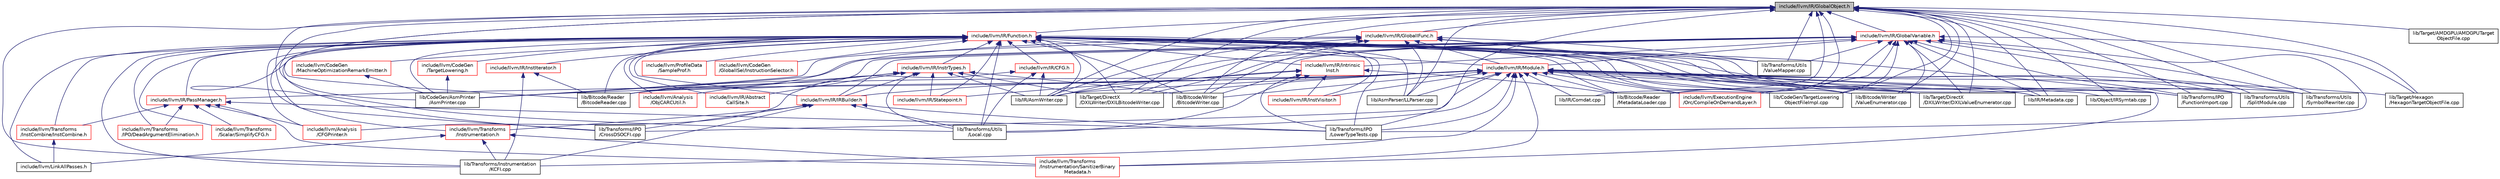 digraph "include/llvm/IR/GlobalObject.h"
{
 // LATEX_PDF_SIZE
  bgcolor="transparent";
  edge [fontname="Helvetica",fontsize="10",labelfontname="Helvetica",labelfontsize="10"];
  node [fontname="Helvetica",fontsize="10",shape=record];
  Node1 [label="include/llvm/IR/GlobalObject.h",height=0.2,width=0.4,color="black", fillcolor="grey75", style="filled", fontcolor="black",tooltip=" "];
  Node1 -> Node2 [dir="back",color="midnightblue",fontsize="10",style="solid",fontname="Helvetica"];
  Node2 [label="include/llvm/IR/Function.h",height=0.2,width=0.4,color="red",URL="$Function_8h.html",tooltip=" "];
  Node2 -> Node3 [dir="back",color="midnightblue",fontsize="10",style="solid",fontname="Helvetica"];
  Node3 [label="include/llvm/Analysis\l/CFGPrinter.h",height=0.2,width=0.4,color="red",URL="$CFGPrinter_8h.html",tooltip=" "];
  Node2 -> Node17 [dir="back",color="midnightblue",fontsize="10",style="solid",fontname="Helvetica"];
  Node17 [label="include/llvm/Analysis\l/ObjCARCUtil.h",height=0.2,width=0.4,color="red",URL="$ObjCARCUtil_8h.html",tooltip=" "];
  Node2 -> Node29 [dir="back",color="midnightblue",fontsize="10",style="solid",fontname="Helvetica"];
  Node29 [label="include/llvm/CodeGen\l/GlobalISel/InstructionSelector.h",height=0.2,width=0.4,color="red",URL="$InstructionSelector_8h.html",tooltip=" "];
  Node2 -> Node238 [dir="back",color="midnightblue",fontsize="10",style="solid",fontname="Helvetica"];
  Node238 [label="include/llvm/CodeGen\l/MachineOptimizationRemarkEmitter.h",height=0.2,width=0.4,color="red",URL="$MachineOptimizationRemarkEmitter_8h.html",tooltip="===- MachineOptimizationRemarkEmitter.h - Opt Diagnostics -*- C++ -*-—===//"];
  Node238 -> Node246 [dir="back",color="midnightblue",fontsize="10",style="solid",fontname="Helvetica"];
  Node246 [label="lib/CodeGen/AsmPrinter\l/AsmPrinter.cpp",height=0.2,width=0.4,color="black",URL="$AsmPrinter_8cpp.html",tooltip=" "];
  Node2 -> Node261 [dir="back",color="midnightblue",fontsize="10",style="solid",fontname="Helvetica"];
  Node261 [label="include/llvm/CodeGen\l/TargetLowering.h",height=0.2,width=0.4,color="red",URL="$TargetLowering_8h.html",tooltip=" "];
  Node261 -> Node246 [dir="back",color="midnightblue",fontsize="10",style="solid",fontname="Helvetica"];
  Node2 -> Node879 [dir="back",color="midnightblue",fontsize="10",style="solid",fontname="Helvetica"];
  Node879 [label="include/llvm/ExecutionEngine\l/Orc/CompileOnDemandLayer.h",height=0.2,width=0.4,color="red",URL="$CompileOnDemandLayer_8h.html",tooltip=" "];
  Node2 -> Node884 [dir="back",color="midnightblue",fontsize="10",style="solid",fontname="Helvetica"];
  Node884 [label="include/llvm/IR/Abstract\lCallSite.h",height=0.2,width=0.4,color="red",URL="$AbstractCallSite_8h.html",tooltip=" "];
  Node2 -> Node895 [dir="back",color="midnightblue",fontsize="10",style="solid",fontname="Helvetica"];
  Node895 [label="include/llvm/IR/CFG.h",height=0.2,width=0.4,color="red",URL="$IR_2CFG_8h.html",tooltip=" "];
  Node895 -> Node3 [dir="back",color="midnightblue",fontsize="10",style="solid",fontname="Helvetica"];
  Node895 -> Node1418 [dir="back",color="midnightblue",fontsize="10",style="solid",fontname="Helvetica"];
  Node1418 [label="lib/IR/AsmWriter.cpp",height=0.2,width=0.4,color="black",URL="$AsmWriter_8cpp.html",tooltip=" "];
  Node895 -> Node1125 [dir="back",color="midnightblue",fontsize="10",style="solid",fontname="Helvetica"];
  Node1125 [label="lib/Transforms/Utils\l/Local.cpp",height=0.2,width=0.4,color="black",URL="$Transforms_2Utils_2Local_8cpp.html",tooltip=" "];
  Node2 -> Node1578 [dir="back",color="midnightblue",fontsize="10",style="solid",fontname="Helvetica"];
  Node1578 [label="include/llvm/IR/InstIterator.h",height=0.2,width=0.4,color="red",URL="$InstIterator_8h.html",tooltip=" "];
  Node1578 -> Node1362 [dir="back",color="midnightblue",fontsize="10",style="solid",fontname="Helvetica"];
  Node1362 [label="lib/Bitcode/Reader\l/BitcodeReader.cpp",height=0.2,width=0.4,color="black",URL="$BitcodeReader_8cpp.html",tooltip=" "];
  Node1578 -> Node1162 [dir="back",color="midnightblue",fontsize="10",style="solid",fontname="Helvetica"];
  Node1162 [label="lib/Transforms/Instrumentation\l/KCFI.cpp",height=0.2,width=0.4,color="black",URL="$KCFI_8cpp.html",tooltip=" "];
  Node2 -> Node1584 [dir="back",color="midnightblue",fontsize="10",style="solid",fontname="Helvetica"];
  Node1584 [label="include/llvm/IR/InstrTypes.h",height=0.2,width=0.4,color="red",URL="$InstrTypes_8h.html",tooltip=" "];
  Node1584 -> Node17 [dir="back",color="midnightblue",fontsize="10",style="solid",fontname="Helvetica"];
  Node1584 -> Node884 [dir="back",color="midnightblue",fontsize="10",style="solid",fontname="Helvetica"];
  Node1584 -> Node1459 [dir="back",color="midnightblue",fontsize="10",style="solid",fontname="Helvetica"];
  Node1459 [label="include/llvm/IR/IRBuilder.h",height=0.2,width=0.4,color="red",URL="$IRBuilder_8h.html",tooltip=" "];
  Node1459 -> Node1463 [dir="back",color="midnightblue",fontsize="10",style="solid",fontname="Helvetica"];
  Node1463 [label="include/llvm/Transforms\l/Instrumentation.h",height=0.2,width=0.4,color="red",URL="$Instrumentation_8h.html",tooltip=" "];
  Node1463 -> Node6 [dir="back",color="midnightblue",fontsize="10",style="solid",fontname="Helvetica"];
  Node6 [label="include/llvm/LinkAllPasses.h",height=0.2,width=0.4,color="black",URL="$LinkAllPasses_8h.html",tooltip=" "];
  Node1463 -> Node1465 [dir="back",color="midnightblue",fontsize="10",style="solid",fontname="Helvetica"];
  Node1465 [label="include/llvm/Transforms\l/Instrumentation/SanitizerBinary\lMetadata.h",height=0.2,width=0.4,color="red",URL="$SanitizerBinaryMetadata_8h.html",tooltip=" "];
  Node1463 -> Node1162 [dir="back",color="midnightblue",fontsize="10",style="solid",fontname="Helvetica"];
  Node1459 -> Node1162 [dir="back",color="midnightblue",fontsize="10",style="solid",fontname="Helvetica"];
  Node1459 -> Node1497 [dir="back",color="midnightblue",fontsize="10",style="solid",fontname="Helvetica"];
  Node1497 [label="lib/Transforms/IPO\l/CrossDSOCFI.cpp",height=0.2,width=0.4,color="black",URL="$CrossDSOCFI_8cpp.html",tooltip=" "];
  Node1459 -> Node1168 [dir="back",color="midnightblue",fontsize="10",style="solid",fontname="Helvetica"];
  Node1168 [label="lib/Transforms/IPO\l/LowerTypeTests.cpp",height=0.2,width=0.4,color="black",URL="$LowerTypeTests_8cpp.html",tooltip=" "];
  Node1459 -> Node1125 [dir="back",color="midnightblue",fontsize="10",style="solid",fontname="Helvetica"];
  Node1584 -> Node1405 [dir="back",color="midnightblue",fontsize="10",style="solid",fontname="Helvetica"];
  Node1405 [label="include/llvm/IR/Statepoint.h",height=0.2,width=0.4,color="red",URL="$Statepoint_8h.html",tooltip=" "];
  Node1584 -> Node1362 [dir="back",color="midnightblue",fontsize="10",style="solid",fontname="Helvetica"];
  Node1584 -> Node1524 [dir="back",color="midnightblue",fontsize="10",style="solid",fontname="Helvetica"];
  Node1524 [label="lib/Bitcode/Writer\l/BitcodeWriter.cpp",height=0.2,width=0.4,color="black",URL="$BitcodeWriter_8cpp.html",tooltip=" "];
  Node1584 -> Node1418 [dir="back",color="midnightblue",fontsize="10",style="solid",fontname="Helvetica"];
  Node1584 -> Node1559 [dir="back",color="midnightblue",fontsize="10",style="solid",fontname="Helvetica"];
  Node1559 [label="lib/Target/DirectX\l/DXILWriter/DXILBitcodeWriter.cpp",height=0.2,width=0.4,color="black",URL="$DXILBitcodeWriter_8cpp.html",tooltip=" "];
  Node1584 -> Node1125 [dir="back",color="midnightblue",fontsize="10",style="solid",fontname="Helvetica"];
  Node2 -> Node1336 [dir="back",color="midnightblue",fontsize="10",style="solid",fontname="Helvetica"];
  Node1336 [label="include/llvm/IR/InstVisitor.h",height=0.2,width=0.4,color="red",URL="$InstVisitor_8h.html",tooltip=" "];
  Node2 -> Node1353 [dir="back",color="midnightblue",fontsize="10",style="solid",fontname="Helvetica"];
  Node1353 [label="include/llvm/IR/Intrinsic\lInst.h",height=0.2,width=0.4,color="red",URL="$IntrinsicInst_8h.html",tooltip=" "];
  Node1353 -> Node1336 [dir="back",color="midnightblue",fontsize="10",style="solid",fontname="Helvetica"];
  Node1353 -> Node1405 [dir="back",color="midnightblue",fontsize="10",style="solid",fontname="Helvetica"];
  Node1353 -> Node1415 [dir="back",color="midnightblue",fontsize="10",style="solid",fontname="Helvetica"];
  Node1415 [label="lib/Bitcode/Reader\l/MetadataLoader.cpp",height=0.2,width=0.4,color="black",URL="$MetadataLoader_8cpp.html",tooltip=" "];
  Node1353 -> Node1418 [dir="back",color="midnightblue",fontsize="10",style="solid",fontname="Helvetica"];
  Node1353 -> Node1168 [dir="back",color="midnightblue",fontsize="10",style="solid",fontname="Helvetica"];
  Node1353 -> Node1125 [dir="back",color="midnightblue",fontsize="10",style="solid",fontname="Helvetica"];
  Node2 -> Node1459 [dir="back",color="midnightblue",fontsize="10",style="solid",fontname="Helvetica"];
  Node2 -> Node1811 [dir="back",color="midnightblue",fontsize="10",style="solid",fontname="Helvetica"];
  Node1811 [label="include/llvm/IR/Module.h",height=0.2,width=0.4,color="red",URL="$Module_8h.html",tooltip=" "];
  Node1811 -> Node879 [dir="back",color="midnightblue",fontsize="10",style="solid",fontname="Helvetica"];
  Node1811 -> Node1336 [dir="back",color="midnightblue",fontsize="10",style="solid",fontname="Helvetica"];
  Node1811 -> Node1459 [dir="back",color="midnightblue",fontsize="10",style="solid",fontname="Helvetica"];
  Node1811 -> Node1857 [dir="back",color="midnightblue",fontsize="10",style="solid",fontname="Helvetica"];
  Node1857 [label="include/llvm/IR/PassManager.h",height=0.2,width=0.4,color="red",URL="$PassManager_8h.html",tooltip=" "];
  Node1857 -> Node3 [dir="back",color="midnightblue",fontsize="10",style="solid",fontname="Helvetica"];
  Node1857 -> Node2051 [dir="back",color="midnightblue",fontsize="10",style="solid",fontname="Helvetica"];
  Node2051 [label="include/llvm/Transforms\l/InstCombine/InstCombine.h",height=0.2,width=0.4,color="red",URL="$Transforms_2InstCombine_2InstCombine_8h.html",tooltip=" "];
  Node2051 -> Node6 [dir="back",color="midnightblue",fontsize="10",style="solid",fontname="Helvetica"];
  Node1857 -> Node1465 [dir="back",color="midnightblue",fontsize="10",style="solid",fontname="Helvetica"];
  Node1857 -> Node2072 [dir="back",color="midnightblue",fontsize="10",style="solid",fontname="Helvetica"];
  Node2072 [label="include/llvm/Transforms\l/IPO/DeadArgumentElimination.h",height=0.2,width=0.4,color="red",URL="$DeadArgumentElimination_8h.html",tooltip=" "];
  Node1857 -> Node2140 [dir="back",color="midnightblue",fontsize="10",style="solid",fontname="Helvetica"];
  Node2140 [label="include/llvm/Transforms\l/Scalar/SimplifyCFG.h",height=0.2,width=0.4,color="red",URL="$SimplifyCFG_8h.html",tooltip=" "];
  Node1857 -> Node1168 [dir="back",color="midnightblue",fontsize="10",style="solid",fontname="Helvetica"];
  Node1811 -> Node1465 [dir="back",color="midnightblue",fontsize="10",style="solid",fontname="Helvetica"];
  Node1811 -> Node1297 [dir="back",color="midnightblue",fontsize="10",style="solid",fontname="Helvetica"];
  Node1297 [label="lib/AsmParser/LLParser.cpp",height=0.2,width=0.4,color="black",URL="$LLParser_8cpp.html",tooltip=" "];
  Node1811 -> Node1362 [dir="back",color="midnightblue",fontsize="10",style="solid",fontname="Helvetica"];
  Node1811 -> Node1415 [dir="back",color="midnightblue",fontsize="10",style="solid",fontname="Helvetica"];
  Node1811 -> Node1524 [dir="back",color="midnightblue",fontsize="10",style="solid",fontname="Helvetica"];
  Node1811 -> Node1525 [dir="back",color="midnightblue",fontsize="10",style="solid",fontname="Helvetica"];
  Node1525 [label="lib/Bitcode/Writer\l/ValueEnumerator.cpp",height=0.2,width=0.4,color="black",URL="$ValueEnumerator_8cpp.html",tooltip=" "];
  Node1811 -> Node246 [dir="back",color="midnightblue",fontsize="10",style="solid",fontname="Helvetica"];
  Node1811 -> Node1948 [dir="back",color="midnightblue",fontsize="10",style="solid",fontname="Helvetica"];
  Node1948 [label="lib/CodeGen/TargetLowering\lObjectFileImpl.cpp",height=0.2,width=0.4,color="black",URL="$TargetLoweringObjectFileImpl_8cpp.html",tooltip=" "];
  Node1811 -> Node1418 [dir="back",color="midnightblue",fontsize="10",style="solid",fontname="Helvetica"];
  Node1811 -> Node2208 [dir="back",color="midnightblue",fontsize="10",style="solid",fontname="Helvetica"];
  Node2208 [label="lib/IR/Comdat.cpp",height=0.2,width=0.4,color="black",URL="$Comdat_8cpp.html",tooltip=" "];
  Node1811 -> Node1543 [dir="back",color="midnightblue",fontsize="10",style="solid",fontname="Helvetica"];
  Node1543 [label="lib/IR/Metadata.cpp",height=0.2,width=0.4,color="black",URL="$Metadata_8cpp.html",tooltip=" "];
  Node1811 -> Node2219 [dir="back",color="midnightblue",fontsize="10",style="solid",fontname="Helvetica"];
  Node2219 [label="lib/Object/IRSymtab.cpp",height=0.2,width=0.4,color="black",URL="$IRSymtab_8cpp.html",tooltip=" "];
  Node1811 -> Node1559 [dir="back",color="midnightblue",fontsize="10",style="solid",fontname="Helvetica"];
  Node1811 -> Node1560 [dir="back",color="midnightblue",fontsize="10",style="solid",fontname="Helvetica"];
  Node1560 [label="lib/Target/DirectX\l/DXILWriter/DXILValueEnumerator.cpp",height=0.2,width=0.4,color="black",URL="$DXILValueEnumerator_8cpp.html",tooltip=" "];
  Node1811 -> Node1997 [dir="back",color="midnightblue",fontsize="10",style="solid",fontname="Helvetica"];
  Node1997 [label="lib/Target/Hexagon\l/HexagonTargetObjectFile.cpp",height=0.2,width=0.4,color="black",URL="$HexagonTargetObjectFile_8cpp.html",tooltip=" "];
  Node1811 -> Node1162 [dir="back",color="midnightblue",fontsize="10",style="solid",fontname="Helvetica"];
  Node1811 -> Node1497 [dir="back",color="midnightblue",fontsize="10",style="solid",fontname="Helvetica"];
  Node1811 -> Node1775 [dir="back",color="midnightblue",fontsize="10",style="solid",fontname="Helvetica"];
  Node1775 [label="lib/Transforms/IPO\l/FunctionImport.cpp",height=0.2,width=0.4,color="black",URL="$FunctionImport_8cpp.html",tooltip=" "];
  Node1811 -> Node1168 [dir="back",color="midnightblue",fontsize="10",style="solid",fontname="Helvetica"];
  Node1811 -> Node1125 [dir="back",color="midnightblue",fontsize="10",style="solid",fontname="Helvetica"];
  Node1811 -> Node1872 [dir="back",color="midnightblue",fontsize="10",style="solid",fontname="Helvetica"];
  Node1872 [label="lib/Transforms/Utils\l/SplitModule.cpp",height=0.2,width=0.4,color="black",URL="$SplitModule_8cpp.html",tooltip=" "];
  Node1811 -> Node2177 [dir="back",color="midnightblue",fontsize="10",style="solid",fontname="Helvetica"];
  Node2177 [label="lib/Transforms/Utils\l/SymbolRewriter.cpp",height=0.2,width=0.4,color="black",URL="$SymbolRewriter_8cpp.html",tooltip=" "];
  Node2 -> Node1857 [dir="back",color="midnightblue",fontsize="10",style="solid",fontname="Helvetica"];
  Node2 -> Node1405 [dir="back",color="midnightblue",fontsize="10",style="solid",fontname="Helvetica"];
  Node2 -> Node6 [dir="back",color="midnightblue",fontsize="10",style="solid",fontname="Helvetica"];
  Node2 -> Node2228 [dir="back",color="midnightblue",fontsize="10",style="solid",fontname="Helvetica"];
  Node2228 [label="include/llvm/ProfileData\l/SampleProf.h",height=0.2,width=0.4,color="red",URL="$SampleProf_8h.html",tooltip=" "];
  Node2 -> Node2051 [dir="back",color="midnightblue",fontsize="10",style="solid",fontname="Helvetica"];
  Node2 -> Node1465 [dir="back",color="midnightblue",fontsize="10",style="solid",fontname="Helvetica"];
  Node2 -> Node1463 [dir="back",color="midnightblue",fontsize="10",style="solid",fontname="Helvetica"];
  Node2 -> Node2072 [dir="back",color="midnightblue",fontsize="10",style="solid",fontname="Helvetica"];
  Node2 -> Node2140 [dir="back",color="midnightblue",fontsize="10",style="solid",fontname="Helvetica"];
  Node2 -> Node1297 [dir="back",color="midnightblue",fontsize="10",style="solid",fontname="Helvetica"];
  Node2 -> Node1362 [dir="back",color="midnightblue",fontsize="10",style="solid",fontname="Helvetica"];
  Node2 -> Node1415 [dir="back",color="midnightblue",fontsize="10",style="solid",fontname="Helvetica"];
  Node2 -> Node1524 [dir="back",color="midnightblue",fontsize="10",style="solid",fontname="Helvetica"];
  Node2 -> Node1525 [dir="back",color="midnightblue",fontsize="10",style="solid",fontname="Helvetica"];
  Node2 -> Node246 [dir="back",color="midnightblue",fontsize="10",style="solid",fontname="Helvetica"];
  Node2 -> Node1948 [dir="back",color="midnightblue",fontsize="10",style="solid",fontname="Helvetica"];
  Node2 -> Node1418 [dir="back",color="midnightblue",fontsize="10",style="solid",fontname="Helvetica"];
  Node2 -> Node1543 [dir="back",color="midnightblue",fontsize="10",style="solid",fontname="Helvetica"];
  Node2 -> Node1559 [dir="back",color="midnightblue",fontsize="10",style="solid",fontname="Helvetica"];
  Node2 -> Node1560 [dir="back",color="midnightblue",fontsize="10",style="solid",fontname="Helvetica"];
  Node2 -> Node1162 [dir="back",color="midnightblue",fontsize="10",style="solid",fontname="Helvetica"];
  Node2 -> Node1497 [dir="back",color="midnightblue",fontsize="10",style="solid",fontname="Helvetica"];
  Node2 -> Node1775 [dir="back",color="midnightblue",fontsize="10",style="solid",fontname="Helvetica"];
  Node2 -> Node1168 [dir="back",color="midnightblue",fontsize="10",style="solid",fontname="Helvetica"];
  Node2 -> Node1125 [dir="back",color="midnightblue",fontsize="10",style="solid",fontname="Helvetica"];
  Node2 -> Node1872 [dir="back",color="midnightblue",fontsize="10",style="solid",fontname="Helvetica"];
  Node2 -> Node2177 [dir="back",color="midnightblue",fontsize="10",style="solid",fontname="Helvetica"];
  Node2 -> Node1572 [dir="back",color="midnightblue",fontsize="10",style="solid",fontname="Helvetica"];
  Node1572 [label="lib/Transforms/Utils\l/ValueMapper.cpp",height=0.2,width=0.4,color="black",URL="$ValueMapper_8cpp.html",tooltip=" "];
  Node1 -> Node2259 [dir="back",color="midnightblue",fontsize="10",style="solid",fontname="Helvetica"];
  Node2259 [label="include/llvm/IR/GlobalIFunc.h",height=0.2,width=0.4,color="red",URL="$GlobalIFunc_8h.html",tooltip=" "];
  Node2259 -> Node1811 [dir="back",color="midnightblue",fontsize="10",style="solid",fontname="Helvetica"];
  Node2259 -> Node1297 [dir="back",color="midnightblue",fontsize="10",style="solid",fontname="Helvetica"];
  Node2259 -> Node1362 [dir="back",color="midnightblue",fontsize="10",style="solid",fontname="Helvetica"];
  Node2259 -> Node1524 [dir="back",color="midnightblue",fontsize="10",style="solid",fontname="Helvetica"];
  Node2259 -> Node1525 [dir="back",color="midnightblue",fontsize="10",style="solid",fontname="Helvetica"];
  Node2259 -> Node246 [dir="back",color="midnightblue",fontsize="10",style="solid",fontname="Helvetica"];
  Node2259 -> Node1418 [dir="back",color="midnightblue",fontsize="10",style="solid",fontname="Helvetica"];
  Node2259 -> Node1559 [dir="back",color="midnightblue",fontsize="10",style="solid",fontname="Helvetica"];
  Node2259 -> Node1560 [dir="back",color="midnightblue",fontsize="10",style="solid",fontname="Helvetica"];
  Node2259 -> Node1572 [dir="back",color="midnightblue",fontsize="10",style="solid",fontname="Helvetica"];
  Node1 -> Node2261 [dir="back",color="midnightblue",fontsize="10",style="solid",fontname="Helvetica"];
  Node2261 [label="include/llvm/IR/GlobalVariable.h",height=0.2,width=0.4,color="red",URL="$GlobalVariable_8h.html",tooltip=" "];
  Node2261 -> Node879 [dir="back",color="midnightblue",fontsize="10",style="solid",fontname="Helvetica"];
  Node2261 -> Node1353 [dir="back",color="midnightblue",fontsize="10",style="solid",fontname="Helvetica"];
  Node2261 -> Node1459 [dir="back",color="midnightblue",fontsize="10",style="solid",fontname="Helvetica"];
  Node2261 -> Node1811 [dir="back",color="midnightblue",fontsize="10",style="solid",fontname="Helvetica"];
  Node2261 -> Node1362 [dir="back",color="midnightblue",fontsize="10",style="solid",fontname="Helvetica"];
  Node2261 -> Node1415 [dir="back",color="midnightblue",fontsize="10",style="solid",fontname="Helvetica"];
  Node2261 -> Node1524 [dir="back",color="midnightblue",fontsize="10",style="solid",fontname="Helvetica"];
  Node2261 -> Node1525 [dir="back",color="midnightblue",fontsize="10",style="solid",fontname="Helvetica"];
  Node2261 -> Node246 [dir="back",color="midnightblue",fontsize="10",style="solid",fontname="Helvetica"];
  Node2261 -> Node1948 [dir="back",color="midnightblue",fontsize="10",style="solid",fontname="Helvetica"];
  Node2261 -> Node1418 [dir="back",color="midnightblue",fontsize="10",style="solid",fontname="Helvetica"];
  Node2261 -> Node1543 [dir="back",color="midnightblue",fontsize="10",style="solid",fontname="Helvetica"];
  Node2261 -> Node1559 [dir="back",color="midnightblue",fontsize="10",style="solid",fontname="Helvetica"];
  Node2261 -> Node1560 [dir="back",color="midnightblue",fontsize="10",style="solid",fontname="Helvetica"];
  Node2261 -> Node1997 [dir="back",color="midnightblue",fontsize="10",style="solid",fontname="Helvetica"];
  Node2261 -> Node1775 [dir="back",color="midnightblue",fontsize="10",style="solid",fontname="Helvetica"];
  Node2261 -> Node1168 [dir="back",color="midnightblue",fontsize="10",style="solid",fontname="Helvetica"];
  Node2261 -> Node1872 [dir="back",color="midnightblue",fontsize="10",style="solid",fontname="Helvetica"];
  Node2261 -> Node2177 [dir="back",color="midnightblue",fontsize="10",style="solid",fontname="Helvetica"];
  Node2261 -> Node1572 [dir="back",color="midnightblue",fontsize="10",style="solid",fontname="Helvetica"];
  Node1 -> Node1297 [dir="back",color="midnightblue",fontsize="10",style="solid",fontname="Helvetica"];
  Node1 -> Node1362 [dir="back",color="midnightblue",fontsize="10",style="solid",fontname="Helvetica"];
  Node1 -> Node1415 [dir="back",color="midnightblue",fontsize="10",style="solid",fontname="Helvetica"];
  Node1 -> Node1524 [dir="back",color="midnightblue",fontsize="10",style="solid",fontname="Helvetica"];
  Node1 -> Node1525 [dir="back",color="midnightblue",fontsize="10",style="solid",fontname="Helvetica"];
  Node1 -> Node246 [dir="back",color="midnightblue",fontsize="10",style="solid",fontname="Helvetica"];
  Node1 -> Node1948 [dir="back",color="midnightblue",fontsize="10",style="solid",fontname="Helvetica"];
  Node1 -> Node1418 [dir="back",color="midnightblue",fontsize="10",style="solid",fontname="Helvetica"];
  Node1 -> Node2208 [dir="back",color="midnightblue",fontsize="10",style="solid",fontname="Helvetica"];
  Node1 -> Node1543 [dir="back",color="midnightblue",fontsize="10",style="solid",fontname="Helvetica"];
  Node1 -> Node2219 [dir="back",color="midnightblue",fontsize="10",style="solid",fontname="Helvetica"];
  Node1 -> Node1803 [dir="back",color="midnightblue",fontsize="10",style="solid",fontname="Helvetica"];
  Node1803 [label="lib/Target/AMDGPU/AMDGPUTarget\lObjectFile.cpp",height=0.2,width=0.4,color="black",URL="$AMDGPUTargetObjectFile_8cpp.html",tooltip=" "];
  Node1 -> Node1559 [dir="back",color="midnightblue",fontsize="10",style="solid",fontname="Helvetica"];
  Node1 -> Node1560 [dir="back",color="midnightblue",fontsize="10",style="solid",fontname="Helvetica"];
  Node1 -> Node1997 [dir="back",color="midnightblue",fontsize="10",style="solid",fontname="Helvetica"];
  Node1 -> Node1162 [dir="back",color="midnightblue",fontsize="10",style="solid",fontname="Helvetica"];
  Node1 -> Node1497 [dir="back",color="midnightblue",fontsize="10",style="solid",fontname="Helvetica"];
  Node1 -> Node1775 [dir="back",color="midnightblue",fontsize="10",style="solid",fontname="Helvetica"];
  Node1 -> Node1168 [dir="back",color="midnightblue",fontsize="10",style="solid",fontname="Helvetica"];
  Node1 -> Node1125 [dir="back",color="midnightblue",fontsize="10",style="solid",fontname="Helvetica"];
  Node1 -> Node1872 [dir="back",color="midnightblue",fontsize="10",style="solid",fontname="Helvetica"];
  Node1 -> Node2177 [dir="back",color="midnightblue",fontsize="10",style="solid",fontname="Helvetica"];
  Node1 -> Node1572 [dir="back",color="midnightblue",fontsize="10",style="solid",fontname="Helvetica"];
}

